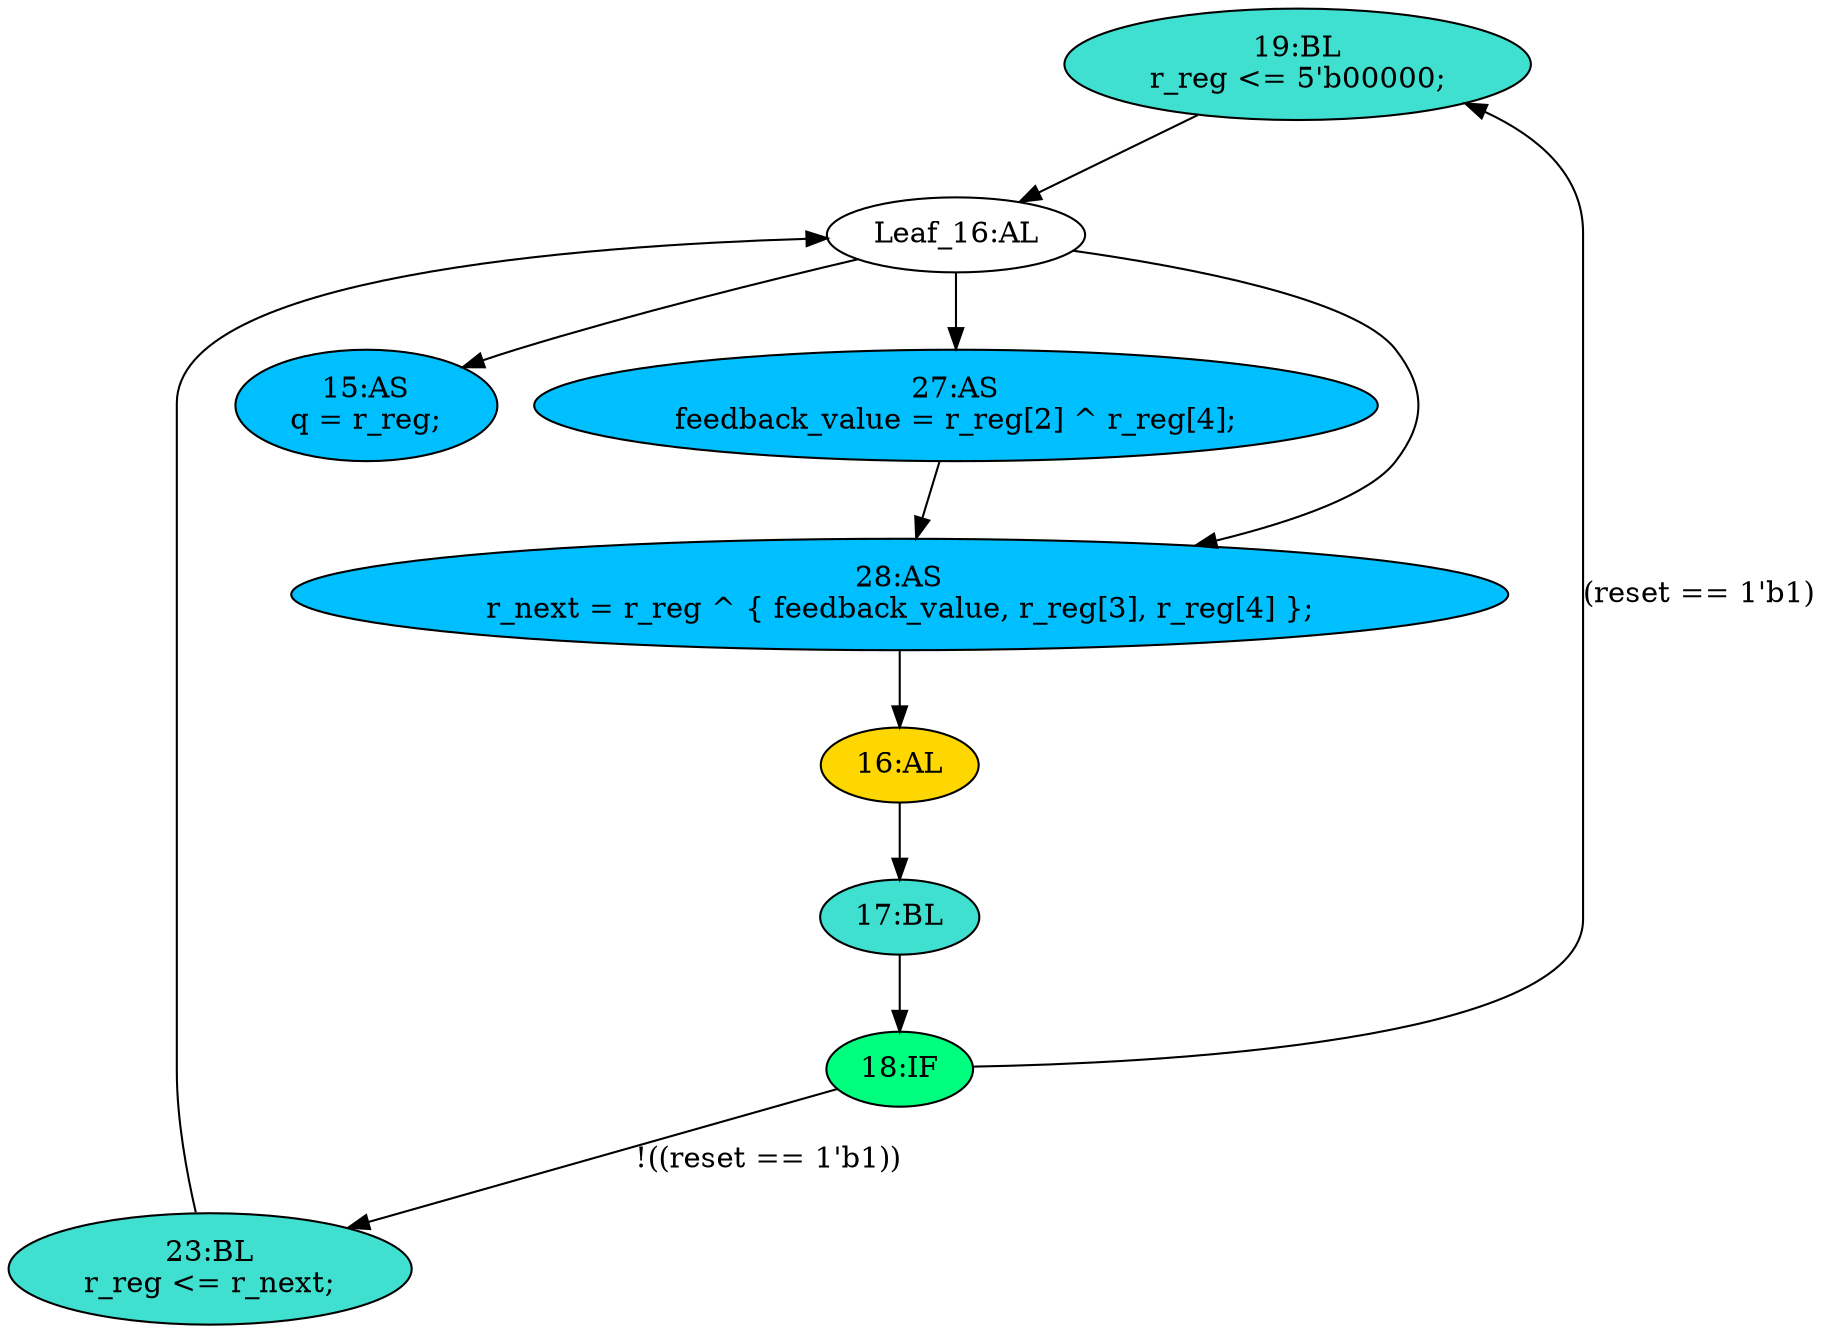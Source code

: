 strict digraph "compose( ,  )" {
	node [label="\N"];
	"19:BL"	[ast="<pyverilog.vparser.ast.Block object at 0x7fafb7acee90>",
		fillcolor=turquoise,
		label="19:BL
r_reg <= 5'b00000;",
		statements="[<pyverilog.vparser.ast.NonblockingSubstitution object at 0x7fafb7b31150>]",
		style=filled,
		typ=Block];
	"Leaf_16:AL"	[def_var="['r_reg']",
		label="Leaf_16:AL"];
	"19:BL" -> "Leaf_16:AL"	[cond="[]",
		lineno=None];
	"28:AS"	[ast="<pyverilog.vparser.ast.Assign object at 0x7fafb7ba07d0>",
		def_var="['r_next']",
		fillcolor=deepskyblue,
		label="28:AS
r_next = r_reg ^ { feedback_value, r_reg[3], r_reg[4] };",
		statements="[]",
		style=filled,
		typ=Assign,
		use_var="['r_reg', 'feedback_value', 'r_reg', 'r_reg']"];
	"16:AL"	[ast="<pyverilog.vparser.ast.Always object at 0x7fafb7b23210>",
		clk_sens=True,
		fillcolor=gold,
		label="16:AL",
		sens="['clk', 'reset']",
		statements="[]",
		style=filled,
		typ=Always,
		use_var="['reset', 'r_next']"];
	"28:AS" -> "16:AL";
	"27:AS"	[ast="<pyverilog.vparser.ast.Assign object at 0x7fafb7b26150>",
		def_var="['feedback_value']",
		fillcolor=deepskyblue,
		label="27:AS
feedback_value = r_reg[2] ^ r_reg[4];",
		statements="[]",
		style=filled,
		typ=Assign,
		use_var="['r_reg', 'r_reg']"];
	"27:AS" -> "28:AS";
	"17:BL"	[ast="<pyverilog.vparser.ast.Block object at 0x7fafb7b23610>",
		fillcolor=turquoise,
		label="17:BL",
		statements="[]",
		style=filled,
		typ=Block];
	"18:IF"	[ast="<pyverilog.vparser.ast.IfStatement object at 0x7fafb7b31450>",
		fillcolor=springgreen,
		label="18:IF",
		statements="[]",
		style=filled,
		typ=IfStatement];
	"17:BL" -> "18:IF"	[cond="[]",
		lineno=None];
	"18:IF" -> "19:BL"	[cond="['reset']",
		label="(reset == 1'b1)",
		lineno=18];
	"23:BL"	[ast="<pyverilog.vparser.ast.Block object at 0x7fafb7ace4d0>",
		fillcolor=turquoise,
		label="23:BL
r_reg <= r_next;",
		statements="[<pyverilog.vparser.ast.NonblockingSubstitution object at 0x7fafb7b3d6d0>]",
		style=filled,
		typ=Block];
	"18:IF" -> "23:BL"	[cond="['reset']",
		label="!((reset == 1'b1))",
		lineno=18];
	"16:AL" -> "17:BL"	[cond="[]",
		lineno=None];
	"Leaf_16:AL" -> "28:AS";
	"Leaf_16:AL" -> "27:AS";
	"15:AS"	[ast="<pyverilog.vparser.ast.Assign object at 0x7fafb7ad6750>",
		def_var="['q']",
		fillcolor=deepskyblue,
		label="15:AS
q = r_reg;",
		statements="[]",
		style=filled,
		typ=Assign,
		use_var="['r_reg']"];
	"Leaf_16:AL" -> "15:AS";
	"23:BL" -> "Leaf_16:AL"	[cond="[]",
		lineno=None];
}
